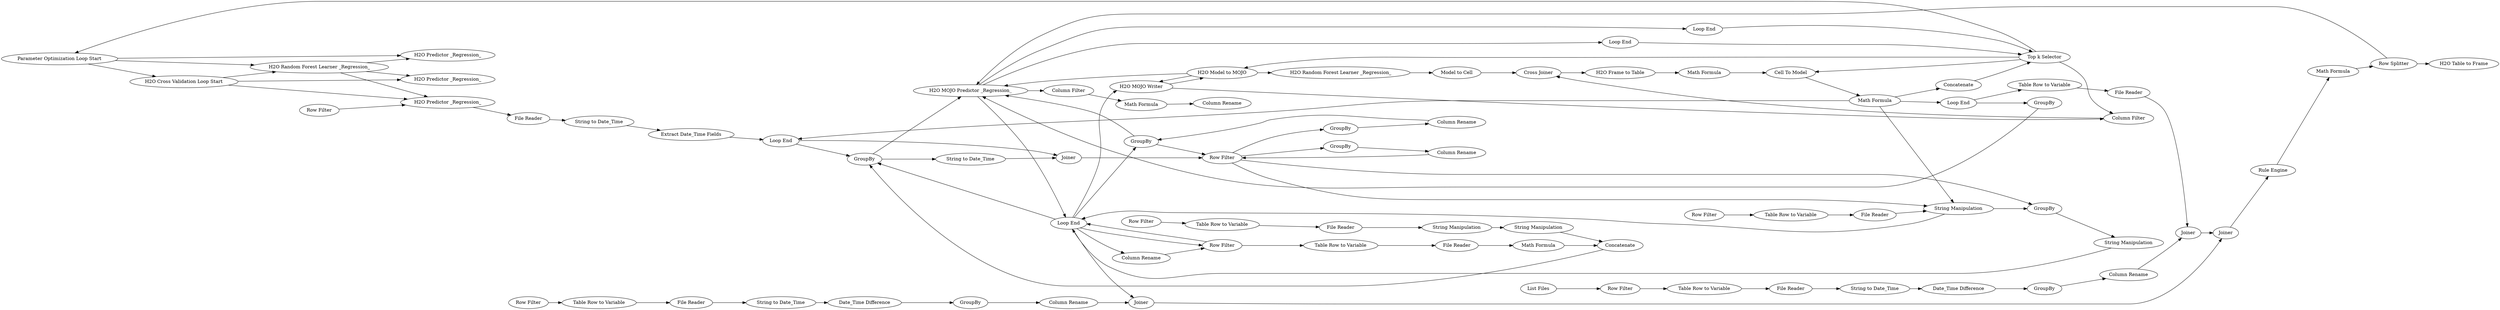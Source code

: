 digraph {
	208 -> 209
	116 -> 111
	106 -> 107
	204 -> 130
	41 -> 53
	99 -> 23
	57 -> 58
	8 -> 55
	113 -> 102
	132 -> 41
	116 -> 36
	86 -> 54
	89 -> 113
	11 -> 17
	209 -> 71
	205 -> 203
	100 -> 116
	55 -> 86
	135 -> 52
	14 -> 57
	114 -> 115
	53 -> 26
	61 -> 36
	138 -> 12
	206 -> 205
	191 -> 192
	116 -> 206
	207 -> 208
	202 -> 136
	198 -> 199
	103 -> 100
	189 -> 192
	126 -> 137
	121 -> 134
	115 -> 116
	205 -> 206
	213 -> 129
	204 -> 211
	204 -> 116
	18 -> 19
	17 -> 43
	207 -> 189
	136 -> 11
	199 -> 131
	202 -> 71
	196 -> 197
	118 -> 119
	209 -> 202
	56 -> 60
	134 -> 13
	204 -> 62
	53 -> 204
	103 -> 114
	123 -> 135
	129 -> 138
	60 -> 57
	52 -> 100
	21 -> 87
	125 -> 204
	197 -> 198
	13 -> 18
	203 -> 191
	199 -> 100
	12 -> 21
	192 -> 196
	102 -> 204
	87 -> 56
	116 -> 119
	62 -> 207
	26 -> 23
	43 -> 99
	36 -> 58
	199 -> 201
	102 -> 64
	100 -> 114
	201 -> 207
	107 -> 103
	137 -> 8
	105 -> 111
	111 -> 103
	116 -> 53
	19 -> 41
	99 -> 53
	54 -> 61
	208 -> 122
	211 -> 214
	208 -> 202
	104 -> 105
	119 -> 116
	23 -> 103
	202 -> 122
	214 -> 212
	207 -> 198
	103 -> 106
	58 -> 89
	131 -> 139
	207 -> 205
	124 -> 136
	10 -> 132
	111 -> 204
	131 -> 125
	205 -> 204
	119 -> 133
	209 -> 136
	199 -> 99
	103 -> 104
	116 -> 118
	133 -> 10
	206 -> 189
	139 -> 14
	130 -> 207
	103 [label="Row Filter"]
	126 [label="Row Filter"]
	136 [label="H2O Predictor _Regression_"]
	26 [label="String to Date_Time"]
	201 [label=Concatenate]
	189 [label="Column Filter"]
	196 [label="H2O Frame to Table"]
	129 [label="Row Filter"]
	12 [label="File Reader"]
	115 [label="String Manipulation"]
	11 [label="File Reader"]
	23 [label=Joiner]
	135 [label="Table Row to Variable"]
	134 [label="Table Row to Variable"]
	107 [label="Column Rename"]
	118 [label="Column Rename"]
	213 [label="List Files"]
	58 [label=Joiner]
	8 [label="File Reader"]
	122 [label="H2O Predictor _Regression_"]
	105 [label="Column Rename"]
	209 [label="H2O Cross Validation Loop Start"]
	211 [label="Column Filter"]
	137 [label="Table Row to Variable"]
	119 [label="Row Filter"]
	41 [label=Concatenate]
	54 [label=GroupBy]
	125 [label=GroupBy]
	53 [label=GroupBy]
	207 [label="Top k Selector"]
	191 [label="Model to Cell"]
	60 [label="Column Rename"]
	199 [label="Math Formula"]
	192 [label="Cross Joiner"]
	13 [label="File Reader"]
	43 [label="Extract Date_Time Fields"]
	104 [label=GroupBy]
	102 [label="Row Splitter"]
	71 [label="H2O Predictor _Regression_"]
	52 [label="File Reader"]
	132 [label="Math Formula"]
	57 [label=Joiner]
	55 [label="String to Date_Time"]
	21 [label="String to Date_Time"]
	18 [label="String Manipulation"]
	138 [label="Table Row to Variable"]
	121 [label="Row Filter"]
	19 [label="String Manipulation"]
	64 [label="H2O Table to Frame"]
	131 [label="Loop End"]
	56 [label=GroupBy]
	114 [label=GroupBy]
	197 [label="Math Formula"]
	214 [label="Math Formula"]
	123 [label="Row Filter"]
	61 [label="Column Rename"]
	124 [label="Row Filter"]
	14 [label="File Reader"]
	198 [label="Cell To Model"]
	99 [label="Loop End"]
	62 [label="Loop End"]
	116 [label="Loop End"]
	205 [label="H2O Model to MOJO"]
	133 [label="Table Row to Variable"]
	203 [label="H2O Random Forest Learner _Regression_"]
	89 [label="Rule Engine"]
	17 [label="String to Date_Time"]
	208 [label="Parameter Optimization Loop Start"]
	206 [label="H2O MOJO Writer"]
	204 [label="H2O MOJO Predictor _Regression_"]
	10 [label="File Reader"]
	86 [label="Date_Time Difference"]
	87 [label="Date_Time Difference"]
	100 [label="String Manipulation"]
	202 [label="H2O Random Forest Learner _Regression_"]
	106 [label=GroupBy]
	113 [label="Math Formula"]
	139 [label="Table Row to Variable"]
	36 [label=Joiner]
	212 [label="Column Rename"]
	130 [label="Loop End"]
	111 [label=GroupBy]
	rankdir=LR
}
